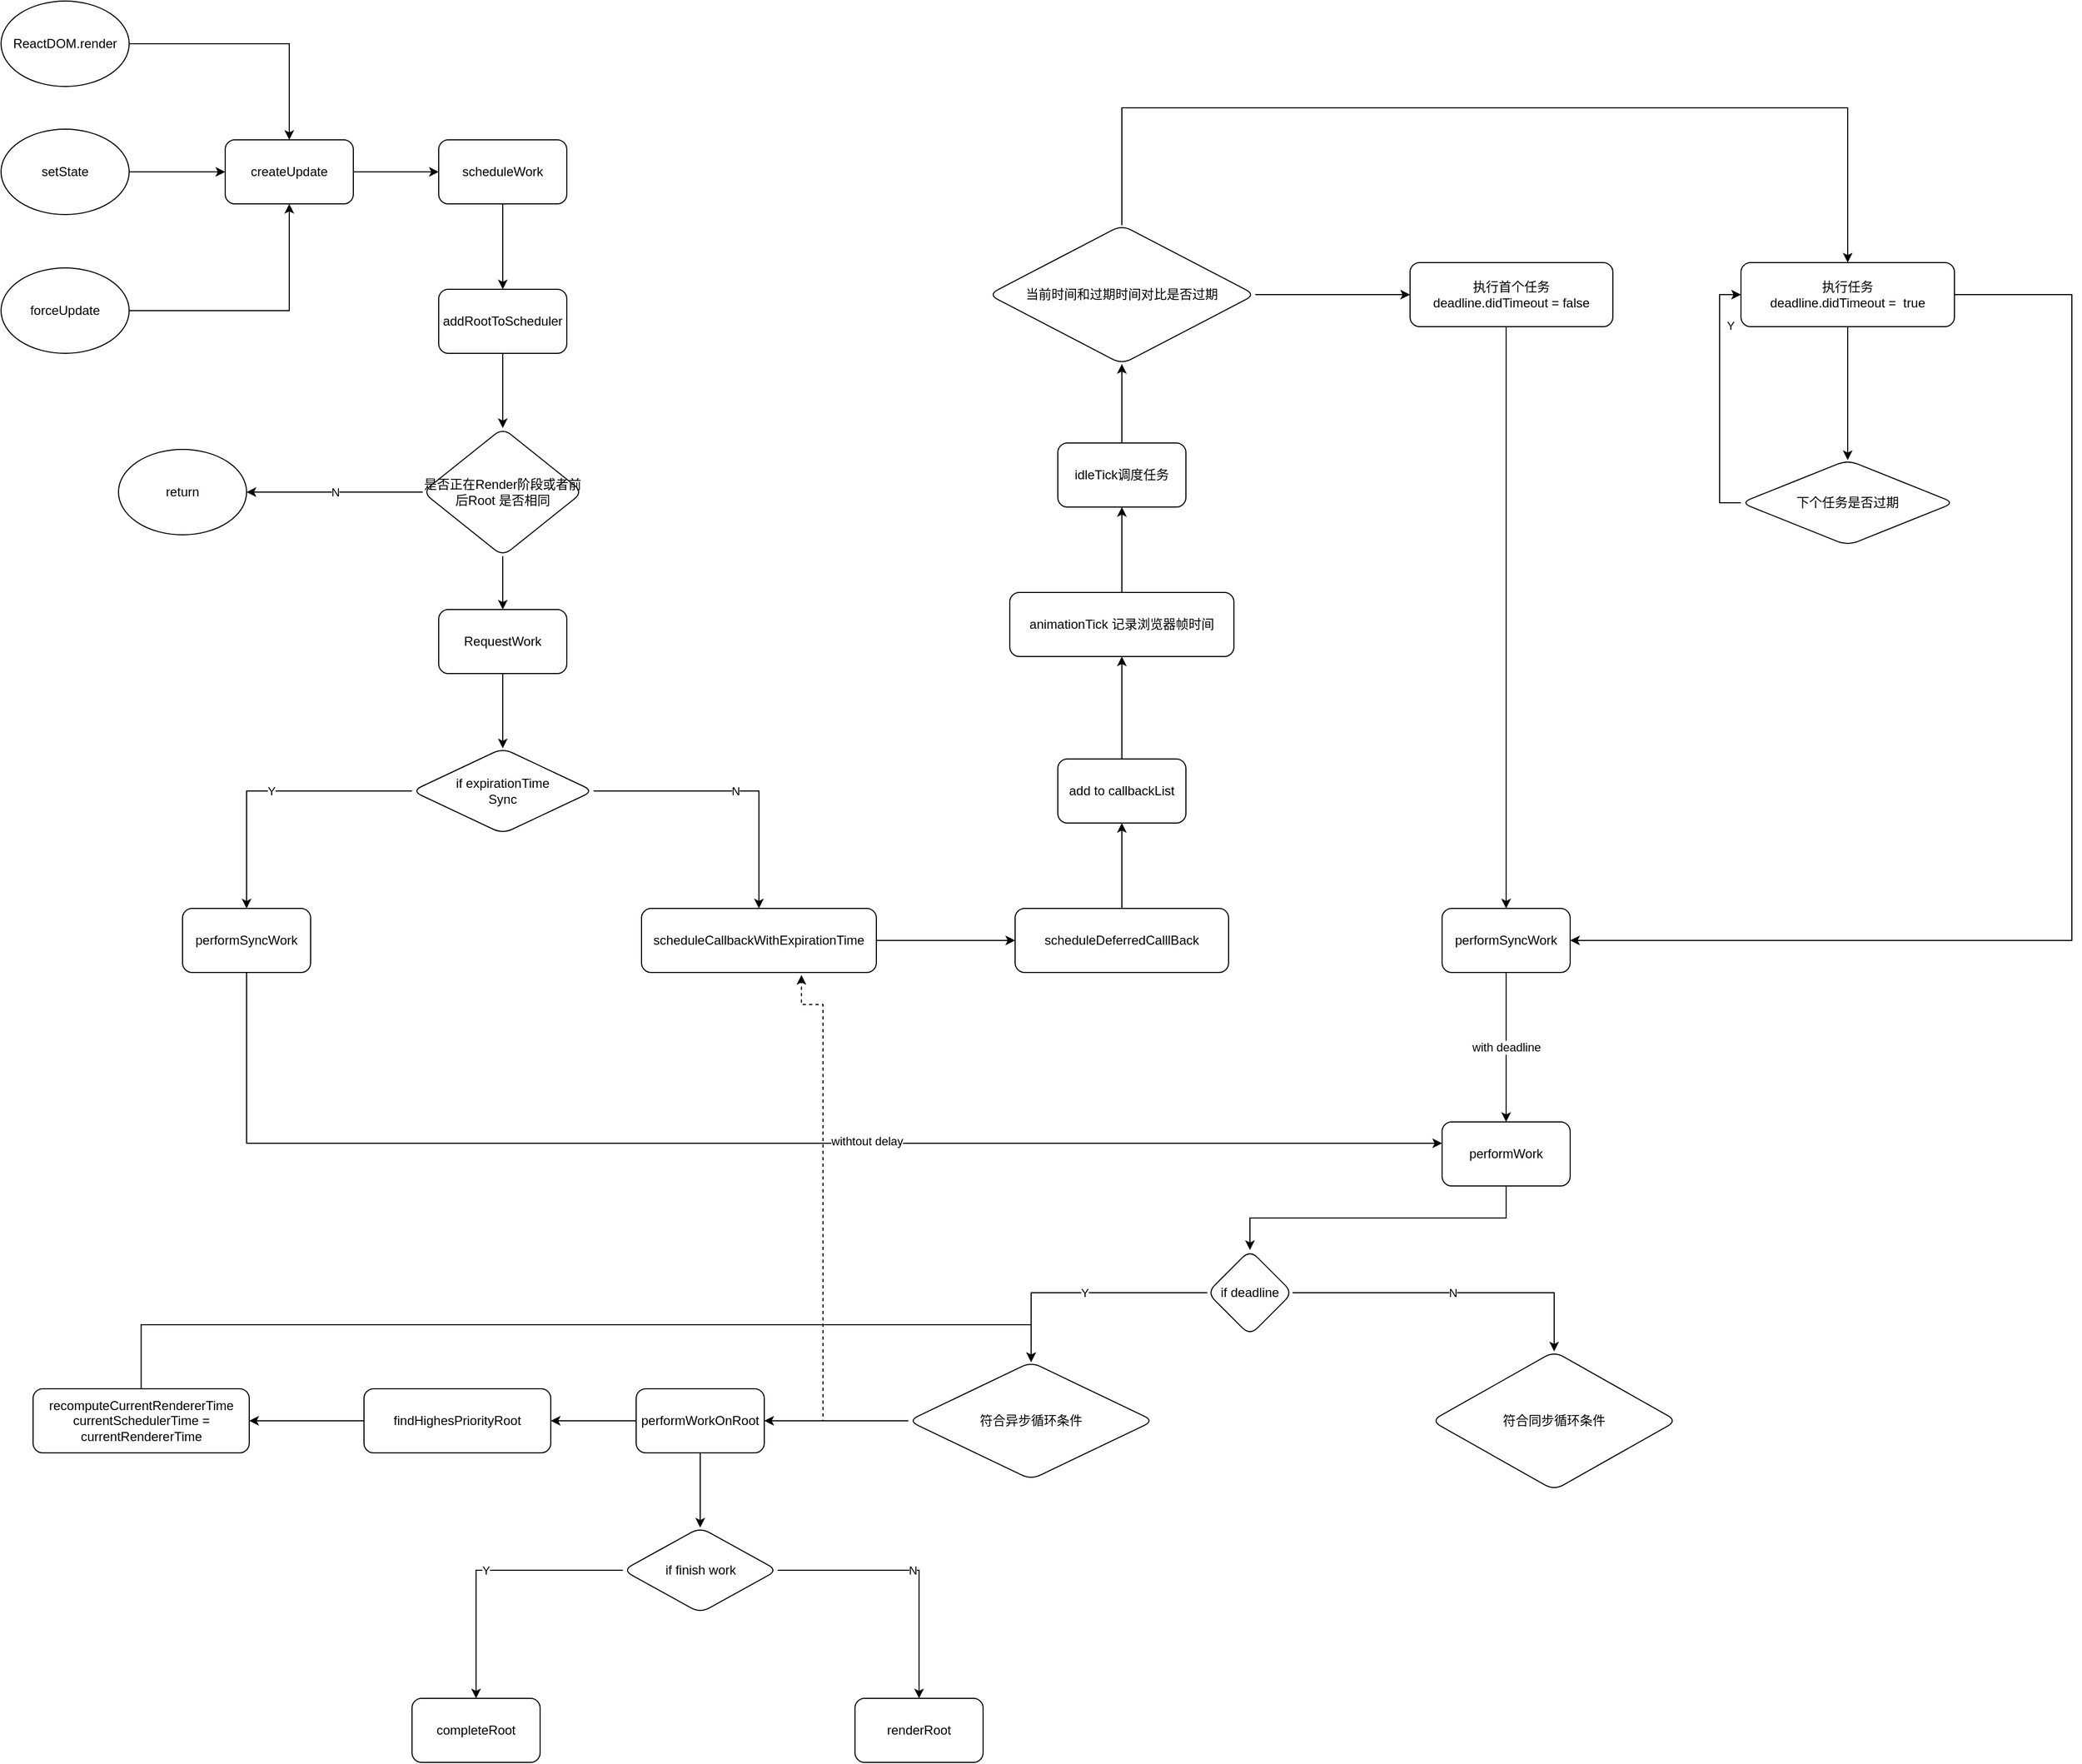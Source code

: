 <mxfile version="13.11.0" type="github"><diagram id="Acs5Q2Zga_sFAattv0zw" name="Page-1"><mxGraphModel dx="1993" dy="1089" grid="1" gridSize="10" guides="1" tooltips="1" connect="1" arrows="1" fold="1" page="1" pageScale="1" pageWidth="827" pageHeight="1169" math="0" shadow="0"><root><mxCell id="0"/><mxCell id="1" parent="0"/><mxCell id="5RjaXQkqrwNo8oFQoMhQ-6" style="edgeStyle=orthogonalEdgeStyle;rounded=0;orthogonalLoop=1;jettySize=auto;html=1;" edge="1" parent="1" source="5RjaXQkqrwNo8oFQoMhQ-1" target="5RjaXQkqrwNo8oFQoMhQ-4"><mxGeometry relative="1" as="geometry"/></mxCell><mxCell id="5RjaXQkqrwNo8oFQoMhQ-1" value="ReactDOM.render" style="ellipse;whiteSpace=wrap;html=1;" vertex="1" parent="1"><mxGeometry x="60" y="30" width="120" height="80" as="geometry"/></mxCell><mxCell id="5RjaXQkqrwNo8oFQoMhQ-5" style="edgeStyle=orthogonalEdgeStyle;rounded=0;orthogonalLoop=1;jettySize=auto;html=1;entryX=0;entryY=0.5;entryDx=0;entryDy=0;" edge="1" parent="1" source="5RjaXQkqrwNo8oFQoMhQ-2" target="5RjaXQkqrwNo8oFQoMhQ-4"><mxGeometry relative="1" as="geometry"/></mxCell><mxCell id="5RjaXQkqrwNo8oFQoMhQ-2" value="setState" style="ellipse;whiteSpace=wrap;html=1;" vertex="1" parent="1"><mxGeometry x="60" y="150" width="120" height="80" as="geometry"/></mxCell><mxCell id="5RjaXQkqrwNo8oFQoMhQ-7" style="edgeStyle=orthogonalEdgeStyle;rounded=0;orthogonalLoop=1;jettySize=auto;html=1;entryX=0.5;entryY=1;entryDx=0;entryDy=0;" edge="1" parent="1" source="5RjaXQkqrwNo8oFQoMhQ-3" target="5RjaXQkqrwNo8oFQoMhQ-4"><mxGeometry relative="1" as="geometry"/></mxCell><mxCell id="5RjaXQkqrwNo8oFQoMhQ-3" value="forceUpdate" style="ellipse;whiteSpace=wrap;html=1;" vertex="1" parent="1"><mxGeometry x="60" y="280" width="120" height="80" as="geometry"/></mxCell><mxCell id="5RjaXQkqrwNo8oFQoMhQ-9" value="" style="edgeStyle=orthogonalEdgeStyle;rounded=0;orthogonalLoop=1;jettySize=auto;html=1;" edge="1" parent="1" source="5RjaXQkqrwNo8oFQoMhQ-4" target="5RjaXQkqrwNo8oFQoMhQ-8"><mxGeometry relative="1" as="geometry"/></mxCell><mxCell id="5RjaXQkqrwNo8oFQoMhQ-4" value="createUpdate" style="rounded=1;whiteSpace=wrap;html=1;" vertex="1" parent="1"><mxGeometry x="270" y="160" width="120" height="60" as="geometry"/></mxCell><mxCell id="5RjaXQkqrwNo8oFQoMhQ-11" value="" style="edgeStyle=orthogonalEdgeStyle;rounded=0;orthogonalLoop=1;jettySize=auto;html=1;" edge="1" parent="1" source="5RjaXQkqrwNo8oFQoMhQ-8" target="5RjaXQkqrwNo8oFQoMhQ-10"><mxGeometry relative="1" as="geometry"/></mxCell><mxCell id="5RjaXQkqrwNo8oFQoMhQ-8" value="scheduleWork" style="whiteSpace=wrap;html=1;rounded=1;" vertex="1" parent="1"><mxGeometry x="470" y="160" width="120" height="60" as="geometry"/></mxCell><mxCell id="5RjaXQkqrwNo8oFQoMhQ-13" value="" style="edgeStyle=orthogonalEdgeStyle;rounded=0;orthogonalLoop=1;jettySize=auto;html=1;" edge="1" parent="1" source="5RjaXQkqrwNo8oFQoMhQ-10" target="5RjaXQkqrwNo8oFQoMhQ-12"><mxGeometry relative="1" as="geometry"/></mxCell><mxCell id="5RjaXQkqrwNo8oFQoMhQ-10" value="addRootToScheduler" style="whiteSpace=wrap;html=1;rounded=1;" vertex="1" parent="1"><mxGeometry x="470" y="300" width="120" height="60" as="geometry"/></mxCell><mxCell id="5RjaXQkqrwNo8oFQoMhQ-15" value="N" style="edgeStyle=orthogonalEdgeStyle;rounded=0;orthogonalLoop=1;jettySize=auto;html=1;" edge="1" parent="1" source="5RjaXQkqrwNo8oFQoMhQ-12" target="5RjaXQkqrwNo8oFQoMhQ-14"><mxGeometry relative="1" as="geometry"/></mxCell><mxCell id="5RjaXQkqrwNo8oFQoMhQ-17" value="" style="edgeStyle=orthogonalEdgeStyle;rounded=0;orthogonalLoop=1;jettySize=auto;html=1;" edge="1" parent="1" source="5RjaXQkqrwNo8oFQoMhQ-12" target="5RjaXQkqrwNo8oFQoMhQ-16"><mxGeometry relative="1" as="geometry"/></mxCell><mxCell id="5RjaXQkqrwNo8oFQoMhQ-12" value="是否正在Render阶段或者前后Root 是否相同" style="rhombus;whiteSpace=wrap;html=1;rounded=1;" vertex="1" parent="1"><mxGeometry x="455" y="430" width="150" height="120" as="geometry"/></mxCell><mxCell id="5RjaXQkqrwNo8oFQoMhQ-14" value="return" style="ellipse;whiteSpace=wrap;html=1;rounded=1;" vertex="1" parent="1"><mxGeometry x="170" y="450" width="120" height="80" as="geometry"/></mxCell><mxCell id="5RjaXQkqrwNo8oFQoMhQ-19" value="" style="edgeStyle=orthogonalEdgeStyle;rounded=0;orthogonalLoop=1;jettySize=auto;html=1;" edge="1" parent="1" source="5RjaXQkqrwNo8oFQoMhQ-16" target="5RjaXQkqrwNo8oFQoMhQ-18"><mxGeometry relative="1" as="geometry"/></mxCell><mxCell id="5RjaXQkqrwNo8oFQoMhQ-16" value="RequestWork" style="whiteSpace=wrap;html=1;rounded=1;" vertex="1" parent="1"><mxGeometry x="470" y="600" width="120" height="60" as="geometry"/></mxCell><mxCell id="5RjaXQkqrwNo8oFQoMhQ-21" value="Y" style="edgeStyle=orthogonalEdgeStyle;rounded=0;orthogonalLoop=1;jettySize=auto;html=1;" edge="1" parent="1" source="5RjaXQkqrwNo8oFQoMhQ-18" target="5RjaXQkqrwNo8oFQoMhQ-20"><mxGeometry relative="1" as="geometry"/></mxCell><mxCell id="5RjaXQkqrwNo8oFQoMhQ-23" value="N" style="edgeStyle=orthogonalEdgeStyle;rounded=0;orthogonalLoop=1;jettySize=auto;html=1;" edge="1" parent="1" source="5RjaXQkqrwNo8oFQoMhQ-18" target="5RjaXQkqrwNo8oFQoMhQ-22"><mxGeometry relative="1" as="geometry"/></mxCell><mxCell id="5RjaXQkqrwNo8oFQoMhQ-18" value="if expirationTime&lt;br&gt;Sync" style="rhombus;whiteSpace=wrap;html=1;rounded=1;" vertex="1" parent="1"><mxGeometry x="445" y="730" width="170" height="80" as="geometry"/></mxCell><mxCell id="5RjaXQkqrwNo8oFQoMhQ-25" value="" style="edgeStyle=orthogonalEdgeStyle;rounded=0;orthogonalLoop=1;jettySize=auto;html=1;" edge="1" parent="1" source="5RjaXQkqrwNo8oFQoMhQ-20" target="5RjaXQkqrwNo8oFQoMhQ-24"><mxGeometry relative="1" as="geometry"><Array as="points"><mxPoint x="290" y="1100"/></Array></mxGeometry></mxCell><mxCell id="5RjaXQkqrwNo8oFQoMhQ-26" value="withtout delay" style="edgeLabel;html=1;align=center;verticalAlign=middle;resizable=0;points=[];" vertex="1" connectable="0" parent="5RjaXQkqrwNo8oFQoMhQ-25"><mxGeometry x="0.158" y="2" relative="1" as="geometry"><mxPoint as="offset"/></mxGeometry></mxCell><mxCell id="5RjaXQkqrwNo8oFQoMhQ-20" value="performSyncWork" style="whiteSpace=wrap;html=1;rounded=1;" vertex="1" parent="1"><mxGeometry x="230" y="880" width="120" height="60" as="geometry"/></mxCell><mxCell id="5RjaXQkqrwNo8oFQoMhQ-31" value="" style="edgeStyle=orthogonalEdgeStyle;rounded=0;orthogonalLoop=1;jettySize=auto;html=1;" edge="1" parent="1" source="5RjaXQkqrwNo8oFQoMhQ-22" target="5RjaXQkqrwNo8oFQoMhQ-30"><mxGeometry relative="1" as="geometry"/></mxCell><mxCell id="5RjaXQkqrwNo8oFQoMhQ-22" value="scheduleCallbackWithExpirationTime" style="whiteSpace=wrap;html=1;rounded=1;" vertex="1" parent="1"><mxGeometry x="660" y="880" width="220" height="60" as="geometry"/></mxCell><mxCell id="5RjaXQkqrwNo8oFQoMhQ-55" value="" style="edgeStyle=orthogonalEdgeStyle;rounded=0;orthogonalLoop=1;jettySize=auto;html=1;" edge="1" parent="1" source="5RjaXQkqrwNo8oFQoMhQ-24" target="5RjaXQkqrwNo8oFQoMhQ-54"><mxGeometry relative="1" as="geometry"><Array as="points"><mxPoint x="1470" y="1170"/><mxPoint x="1230" y="1170"/></Array></mxGeometry></mxCell><mxCell id="5RjaXQkqrwNo8oFQoMhQ-24" value="performWork" style="whiteSpace=wrap;html=1;rounded=1;" vertex="1" parent="1"><mxGeometry x="1410" y="1080" width="120" height="60" as="geometry"/></mxCell><mxCell id="5RjaXQkqrwNo8oFQoMhQ-33" value="" style="edgeStyle=orthogonalEdgeStyle;rounded=0;orthogonalLoop=1;jettySize=auto;html=1;" edge="1" parent="1" source="5RjaXQkqrwNo8oFQoMhQ-30" target="5RjaXQkqrwNo8oFQoMhQ-32"><mxGeometry relative="1" as="geometry"/></mxCell><mxCell id="5RjaXQkqrwNo8oFQoMhQ-30" value="scheduleDeferredCalllBack" style="whiteSpace=wrap;html=1;rounded=1;" vertex="1" parent="1"><mxGeometry x="1010" y="880" width="200" height="60" as="geometry"/></mxCell><mxCell id="5RjaXQkqrwNo8oFQoMhQ-35" value="" style="edgeStyle=orthogonalEdgeStyle;rounded=0;orthogonalLoop=1;jettySize=auto;html=1;" edge="1" parent="1" source="5RjaXQkqrwNo8oFQoMhQ-32" target="5RjaXQkqrwNo8oFQoMhQ-34"><mxGeometry relative="1" as="geometry"/></mxCell><mxCell id="5RjaXQkqrwNo8oFQoMhQ-32" value="add to callbackList" style="whiteSpace=wrap;html=1;rounded=1;" vertex="1" parent="1"><mxGeometry x="1050" y="740" width="120" height="60" as="geometry"/></mxCell><mxCell id="5RjaXQkqrwNo8oFQoMhQ-37" value="" style="edgeStyle=orthogonalEdgeStyle;rounded=0;orthogonalLoop=1;jettySize=auto;html=1;" edge="1" parent="1" source="5RjaXQkqrwNo8oFQoMhQ-34" target="5RjaXQkqrwNo8oFQoMhQ-36"><mxGeometry relative="1" as="geometry"/></mxCell><mxCell id="5RjaXQkqrwNo8oFQoMhQ-34" value="animationTick 记录浏览器帧时间" style="whiteSpace=wrap;html=1;rounded=1;" vertex="1" parent="1"><mxGeometry x="1005" y="584" width="210" height="60" as="geometry"/></mxCell><mxCell id="5RjaXQkqrwNo8oFQoMhQ-39" value="" style="edgeStyle=orthogonalEdgeStyle;rounded=0;orthogonalLoop=1;jettySize=auto;html=1;" edge="1" parent="1" source="5RjaXQkqrwNo8oFQoMhQ-36" target="5RjaXQkqrwNo8oFQoMhQ-38"><mxGeometry relative="1" as="geometry"/></mxCell><mxCell id="5RjaXQkqrwNo8oFQoMhQ-36" value="idleTick调度任务" style="whiteSpace=wrap;html=1;rounded=1;" vertex="1" parent="1"><mxGeometry x="1050" y="444" width="120" height="60" as="geometry"/></mxCell><mxCell id="5RjaXQkqrwNo8oFQoMhQ-41" value="" style="edgeStyle=orthogonalEdgeStyle;rounded=0;orthogonalLoop=1;jettySize=auto;html=1;" edge="1" parent="1" source="5RjaXQkqrwNo8oFQoMhQ-38" target="5RjaXQkqrwNo8oFQoMhQ-40"><mxGeometry relative="1" as="geometry"/></mxCell><mxCell id="5RjaXQkqrwNo8oFQoMhQ-43" value="" style="edgeStyle=orthogonalEdgeStyle;rounded=0;orthogonalLoop=1;jettySize=auto;html=1;" edge="1" parent="1" source="5RjaXQkqrwNo8oFQoMhQ-38" target="5RjaXQkqrwNo8oFQoMhQ-42"><mxGeometry relative="1" as="geometry"><Array as="points"><mxPoint x="1110" y="130"/><mxPoint x="1790" y="130"/></Array></mxGeometry></mxCell><mxCell id="5RjaXQkqrwNo8oFQoMhQ-38" value="当前时间和过期时间对比是否过期" style="rhombus;whiteSpace=wrap;html=1;rounded=1;" vertex="1" parent="1"><mxGeometry x="985" y="240" width="250" height="130" as="geometry"/></mxCell><mxCell id="5RjaXQkqrwNo8oFQoMhQ-51" style="edgeStyle=orthogonalEdgeStyle;rounded=0;orthogonalLoop=1;jettySize=auto;html=1;" edge="1" parent="1" source="5RjaXQkqrwNo8oFQoMhQ-40" target="5RjaXQkqrwNo8oFQoMhQ-48"><mxGeometry relative="1" as="geometry"><Array as="points"><mxPoint x="1470" y="520"/><mxPoint x="1470" y="520"/></Array></mxGeometry></mxCell><mxCell id="5RjaXQkqrwNo8oFQoMhQ-40" value="执行首个任务&lt;br&gt;deadline.didTimeout = false" style="whiteSpace=wrap;html=1;rounded=1;" vertex="1" parent="1"><mxGeometry x="1380" y="275" width="190" height="60" as="geometry"/></mxCell><mxCell id="5RjaXQkqrwNo8oFQoMhQ-45" value="" style="edgeStyle=orthogonalEdgeStyle;rounded=0;orthogonalLoop=1;jettySize=auto;html=1;" edge="1" parent="1" source="5RjaXQkqrwNo8oFQoMhQ-42" target="5RjaXQkqrwNo8oFQoMhQ-44"><mxGeometry relative="1" as="geometry"/></mxCell><mxCell id="5RjaXQkqrwNo8oFQoMhQ-49" value="" style="edgeStyle=orthogonalEdgeStyle;rounded=0;orthogonalLoop=1;jettySize=auto;html=1;" edge="1" parent="1" source="5RjaXQkqrwNo8oFQoMhQ-42" target="5RjaXQkqrwNo8oFQoMhQ-48"><mxGeometry relative="1" as="geometry"><Array as="points"><mxPoint x="2000" y="305"/><mxPoint x="2000" y="910"/></Array></mxGeometry></mxCell><mxCell id="5RjaXQkqrwNo8oFQoMhQ-42" value="执行任务&lt;br&gt;deadline.didTimeout =&amp;nbsp; true" style="whiteSpace=wrap;html=1;rounded=1;" vertex="1" parent="1"><mxGeometry x="1690" y="275" width="200" height="60" as="geometry"/></mxCell><mxCell id="5RjaXQkqrwNo8oFQoMhQ-46" style="edgeStyle=orthogonalEdgeStyle;rounded=0;orthogonalLoop=1;jettySize=auto;html=1;entryX=0;entryY=0.5;entryDx=0;entryDy=0;" edge="1" parent="1" source="5RjaXQkqrwNo8oFQoMhQ-44" target="5RjaXQkqrwNo8oFQoMhQ-42"><mxGeometry relative="1" as="geometry"><Array as="points"><mxPoint x="1790" y="500"/><mxPoint x="1670" y="500"/><mxPoint x="1670" y="305"/></Array></mxGeometry></mxCell><mxCell id="5RjaXQkqrwNo8oFQoMhQ-47" value="Y" style="edgeLabel;html=1;align=center;verticalAlign=middle;resizable=0;points=[];" vertex="1" connectable="0" parent="5RjaXQkqrwNo8oFQoMhQ-46"><mxGeometry x="0.203" y="-4" relative="1" as="geometry"><mxPoint x="6" y="-45" as="offset"/></mxGeometry></mxCell><mxCell id="5RjaXQkqrwNo8oFQoMhQ-44" value="下个任务是否过期" style="rhombus;whiteSpace=wrap;html=1;rounded=1;" vertex="1" parent="1"><mxGeometry x="1690" y="460" width="200" height="80" as="geometry"/></mxCell><mxCell id="5RjaXQkqrwNo8oFQoMhQ-53" value="with deadline" style="edgeStyle=orthogonalEdgeStyle;rounded=0;orthogonalLoop=1;jettySize=auto;html=1;" edge="1" parent="1" source="5RjaXQkqrwNo8oFQoMhQ-48" target="5RjaXQkqrwNo8oFQoMhQ-24"><mxGeometry relative="1" as="geometry"><Array as="points"><mxPoint x="1470" y="1010"/><mxPoint x="1470" y="1010"/></Array></mxGeometry></mxCell><mxCell id="5RjaXQkqrwNo8oFQoMhQ-48" value="performSyncWork" style="whiteSpace=wrap;html=1;rounded=1;" vertex="1" parent="1"><mxGeometry x="1410" y="880" width="120" height="60" as="geometry"/></mxCell><mxCell id="5RjaXQkqrwNo8oFQoMhQ-57" value="N" style="edgeStyle=orthogonalEdgeStyle;rounded=0;orthogonalLoop=1;jettySize=auto;html=1;" edge="1" parent="1" source="5RjaXQkqrwNo8oFQoMhQ-54" target="5RjaXQkqrwNo8oFQoMhQ-56"><mxGeometry relative="1" as="geometry"/></mxCell><mxCell id="5RjaXQkqrwNo8oFQoMhQ-59" value="Y" style="edgeStyle=orthogonalEdgeStyle;rounded=0;orthogonalLoop=1;jettySize=auto;html=1;" edge="1" parent="1" source="5RjaXQkqrwNo8oFQoMhQ-54" target="5RjaXQkqrwNo8oFQoMhQ-58"><mxGeometry relative="1" as="geometry"/></mxCell><mxCell id="5RjaXQkqrwNo8oFQoMhQ-54" value="if deadline" style="rhombus;whiteSpace=wrap;html=1;rounded=1;" vertex="1" parent="1"><mxGeometry x="1190" y="1200" width="80" height="80" as="geometry"/></mxCell><mxCell id="5RjaXQkqrwNo8oFQoMhQ-56" value="符合同步循环条件" style="rhombus;whiteSpace=wrap;html=1;rounded=1;" vertex="1" parent="1"><mxGeometry x="1400" y="1295" width="230" height="130" as="geometry"/></mxCell><mxCell id="5RjaXQkqrwNo8oFQoMhQ-61" value="" style="edgeStyle=orthogonalEdgeStyle;rounded=0;orthogonalLoop=1;jettySize=auto;html=1;" edge="1" parent="1" source="5RjaXQkqrwNo8oFQoMhQ-58" target="5RjaXQkqrwNo8oFQoMhQ-60"><mxGeometry relative="1" as="geometry"/></mxCell><mxCell id="5RjaXQkqrwNo8oFQoMhQ-74" style="edgeStyle=orthogonalEdgeStyle;rounded=0;orthogonalLoop=1;jettySize=auto;html=1;entryX=0.681;entryY=1.04;entryDx=0;entryDy=0;entryPerimeter=0;dashed=1;" edge="1" parent="1" source="5RjaXQkqrwNo8oFQoMhQ-58" target="5RjaXQkqrwNo8oFQoMhQ-22"><mxGeometry relative="1" as="geometry"><Array as="points"><mxPoint x="830" y="1360"/><mxPoint x="830" y="970"/><mxPoint x="810" y="970"/></Array></mxGeometry></mxCell><mxCell id="5RjaXQkqrwNo8oFQoMhQ-58" value="符合异步循环条件" style="rhombus;whiteSpace=wrap;html=1;rounded=1;" vertex="1" parent="1"><mxGeometry x="910" y="1305" width="230" height="110" as="geometry"/></mxCell><mxCell id="5RjaXQkqrwNo8oFQoMhQ-63" value="" style="edgeStyle=orthogonalEdgeStyle;rounded=0;orthogonalLoop=1;jettySize=auto;html=1;" edge="1" parent="1" source="5RjaXQkqrwNo8oFQoMhQ-60" target="5RjaXQkqrwNo8oFQoMhQ-62"><mxGeometry relative="1" as="geometry"/></mxCell><mxCell id="5RjaXQkqrwNo8oFQoMhQ-68" value="" style="edgeStyle=orthogonalEdgeStyle;rounded=0;orthogonalLoop=1;jettySize=auto;html=1;" edge="1" parent="1" source="5RjaXQkqrwNo8oFQoMhQ-60" target="5RjaXQkqrwNo8oFQoMhQ-67"><mxGeometry relative="1" as="geometry"/></mxCell><mxCell id="5RjaXQkqrwNo8oFQoMhQ-60" value="performWorkOnRoot" style="whiteSpace=wrap;html=1;rounded=1;" vertex="1" parent="1"><mxGeometry x="655" y="1330" width="120" height="60" as="geometry"/></mxCell><mxCell id="5RjaXQkqrwNo8oFQoMhQ-65" value="" style="edgeStyle=orthogonalEdgeStyle;rounded=0;orthogonalLoop=1;jettySize=auto;html=1;" edge="1" parent="1" source="5RjaXQkqrwNo8oFQoMhQ-62" target="5RjaXQkqrwNo8oFQoMhQ-64"><mxGeometry relative="1" as="geometry"/></mxCell><mxCell id="5RjaXQkqrwNo8oFQoMhQ-62" value="findHighesPriorityRoot" style="whiteSpace=wrap;html=1;rounded=1;" vertex="1" parent="1"><mxGeometry x="400" y="1330" width="175" height="60" as="geometry"/></mxCell><mxCell id="5RjaXQkqrwNo8oFQoMhQ-66" style="edgeStyle=orthogonalEdgeStyle;rounded=0;orthogonalLoop=1;jettySize=auto;html=1;" edge="1" parent="1" source="5RjaXQkqrwNo8oFQoMhQ-64" target="5RjaXQkqrwNo8oFQoMhQ-58"><mxGeometry relative="1" as="geometry"><Array as="points"><mxPoint x="191" y="1270"/><mxPoint x="1025" y="1270"/></Array></mxGeometry></mxCell><mxCell id="5RjaXQkqrwNo8oFQoMhQ-64" value="recomputeCurrentRendererTime&lt;br&gt;currentSchedulerTime = currentRendererTime" style="whiteSpace=wrap;html=1;rounded=1;" vertex="1" parent="1"><mxGeometry x="90" y="1330" width="202.5" height="60" as="geometry"/></mxCell><mxCell id="5RjaXQkqrwNo8oFQoMhQ-70" value="Y" style="edgeStyle=orthogonalEdgeStyle;rounded=0;orthogonalLoop=1;jettySize=auto;html=1;" edge="1" parent="1" source="5RjaXQkqrwNo8oFQoMhQ-67" target="5RjaXQkqrwNo8oFQoMhQ-69"><mxGeometry relative="1" as="geometry"/></mxCell><mxCell id="5RjaXQkqrwNo8oFQoMhQ-72" value="N" style="edgeStyle=orthogonalEdgeStyle;rounded=0;orthogonalLoop=1;jettySize=auto;html=1;" edge="1" parent="1" source="5RjaXQkqrwNo8oFQoMhQ-67" target="5RjaXQkqrwNo8oFQoMhQ-71"><mxGeometry relative="1" as="geometry"/></mxCell><mxCell id="5RjaXQkqrwNo8oFQoMhQ-67" value="if finish work" style="rhombus;whiteSpace=wrap;html=1;rounded=1;" vertex="1" parent="1"><mxGeometry x="642.5" y="1460" width="145" height="80" as="geometry"/></mxCell><mxCell id="5RjaXQkqrwNo8oFQoMhQ-69" value="completeRoot" style="whiteSpace=wrap;html=1;rounded=1;" vertex="1" parent="1"><mxGeometry x="445" y="1620" width="120" height="60" as="geometry"/></mxCell><mxCell id="5RjaXQkqrwNo8oFQoMhQ-71" value="renderRoot" style="whiteSpace=wrap;html=1;rounded=1;" vertex="1" parent="1"><mxGeometry x="860" y="1620" width="120" height="60" as="geometry"/></mxCell></root></mxGraphModel></diagram></mxfile>